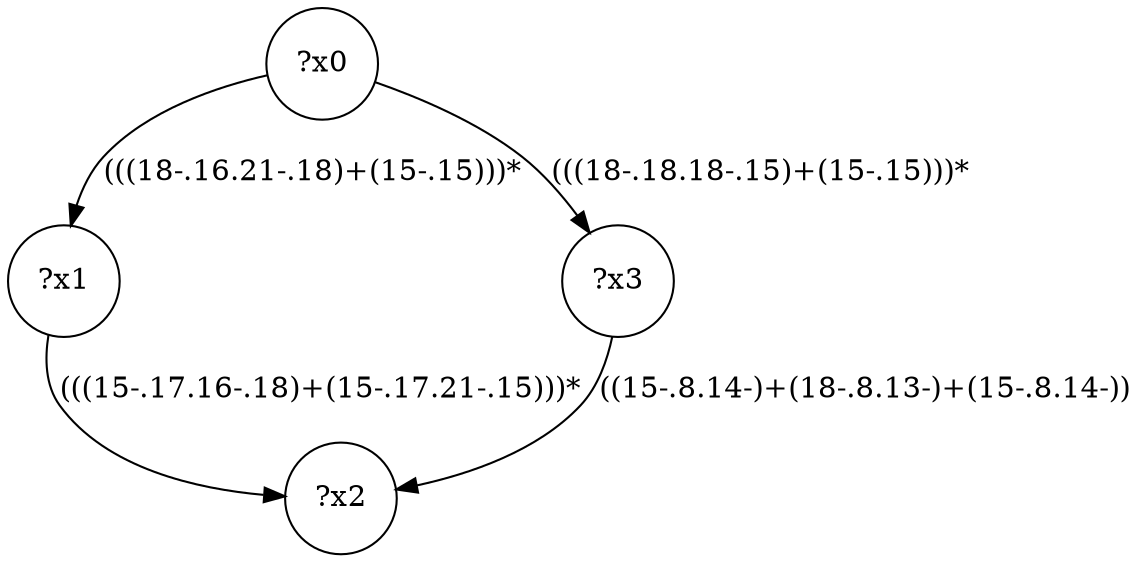digraph g {
	x0 [shape=circle, label="?x0"];
	x1 [shape=circle, label="?x1"];
	x0 -> x1 [label="(((18-.16.21-.18)+(15-.15)))*"];
	x2 [shape=circle, label="?x2"];
	x1 -> x2 [label="(((15-.17.16-.18)+(15-.17.21-.15)))*"];
	x3 [shape=circle, label="?x3"];
	x0 -> x3 [label="(((18-.18.18-.15)+(15-.15)))*"];
	x3 -> x2 [label="((15-.8.14-)+(18-.8.13-)+(15-.8.14-))"];
}
